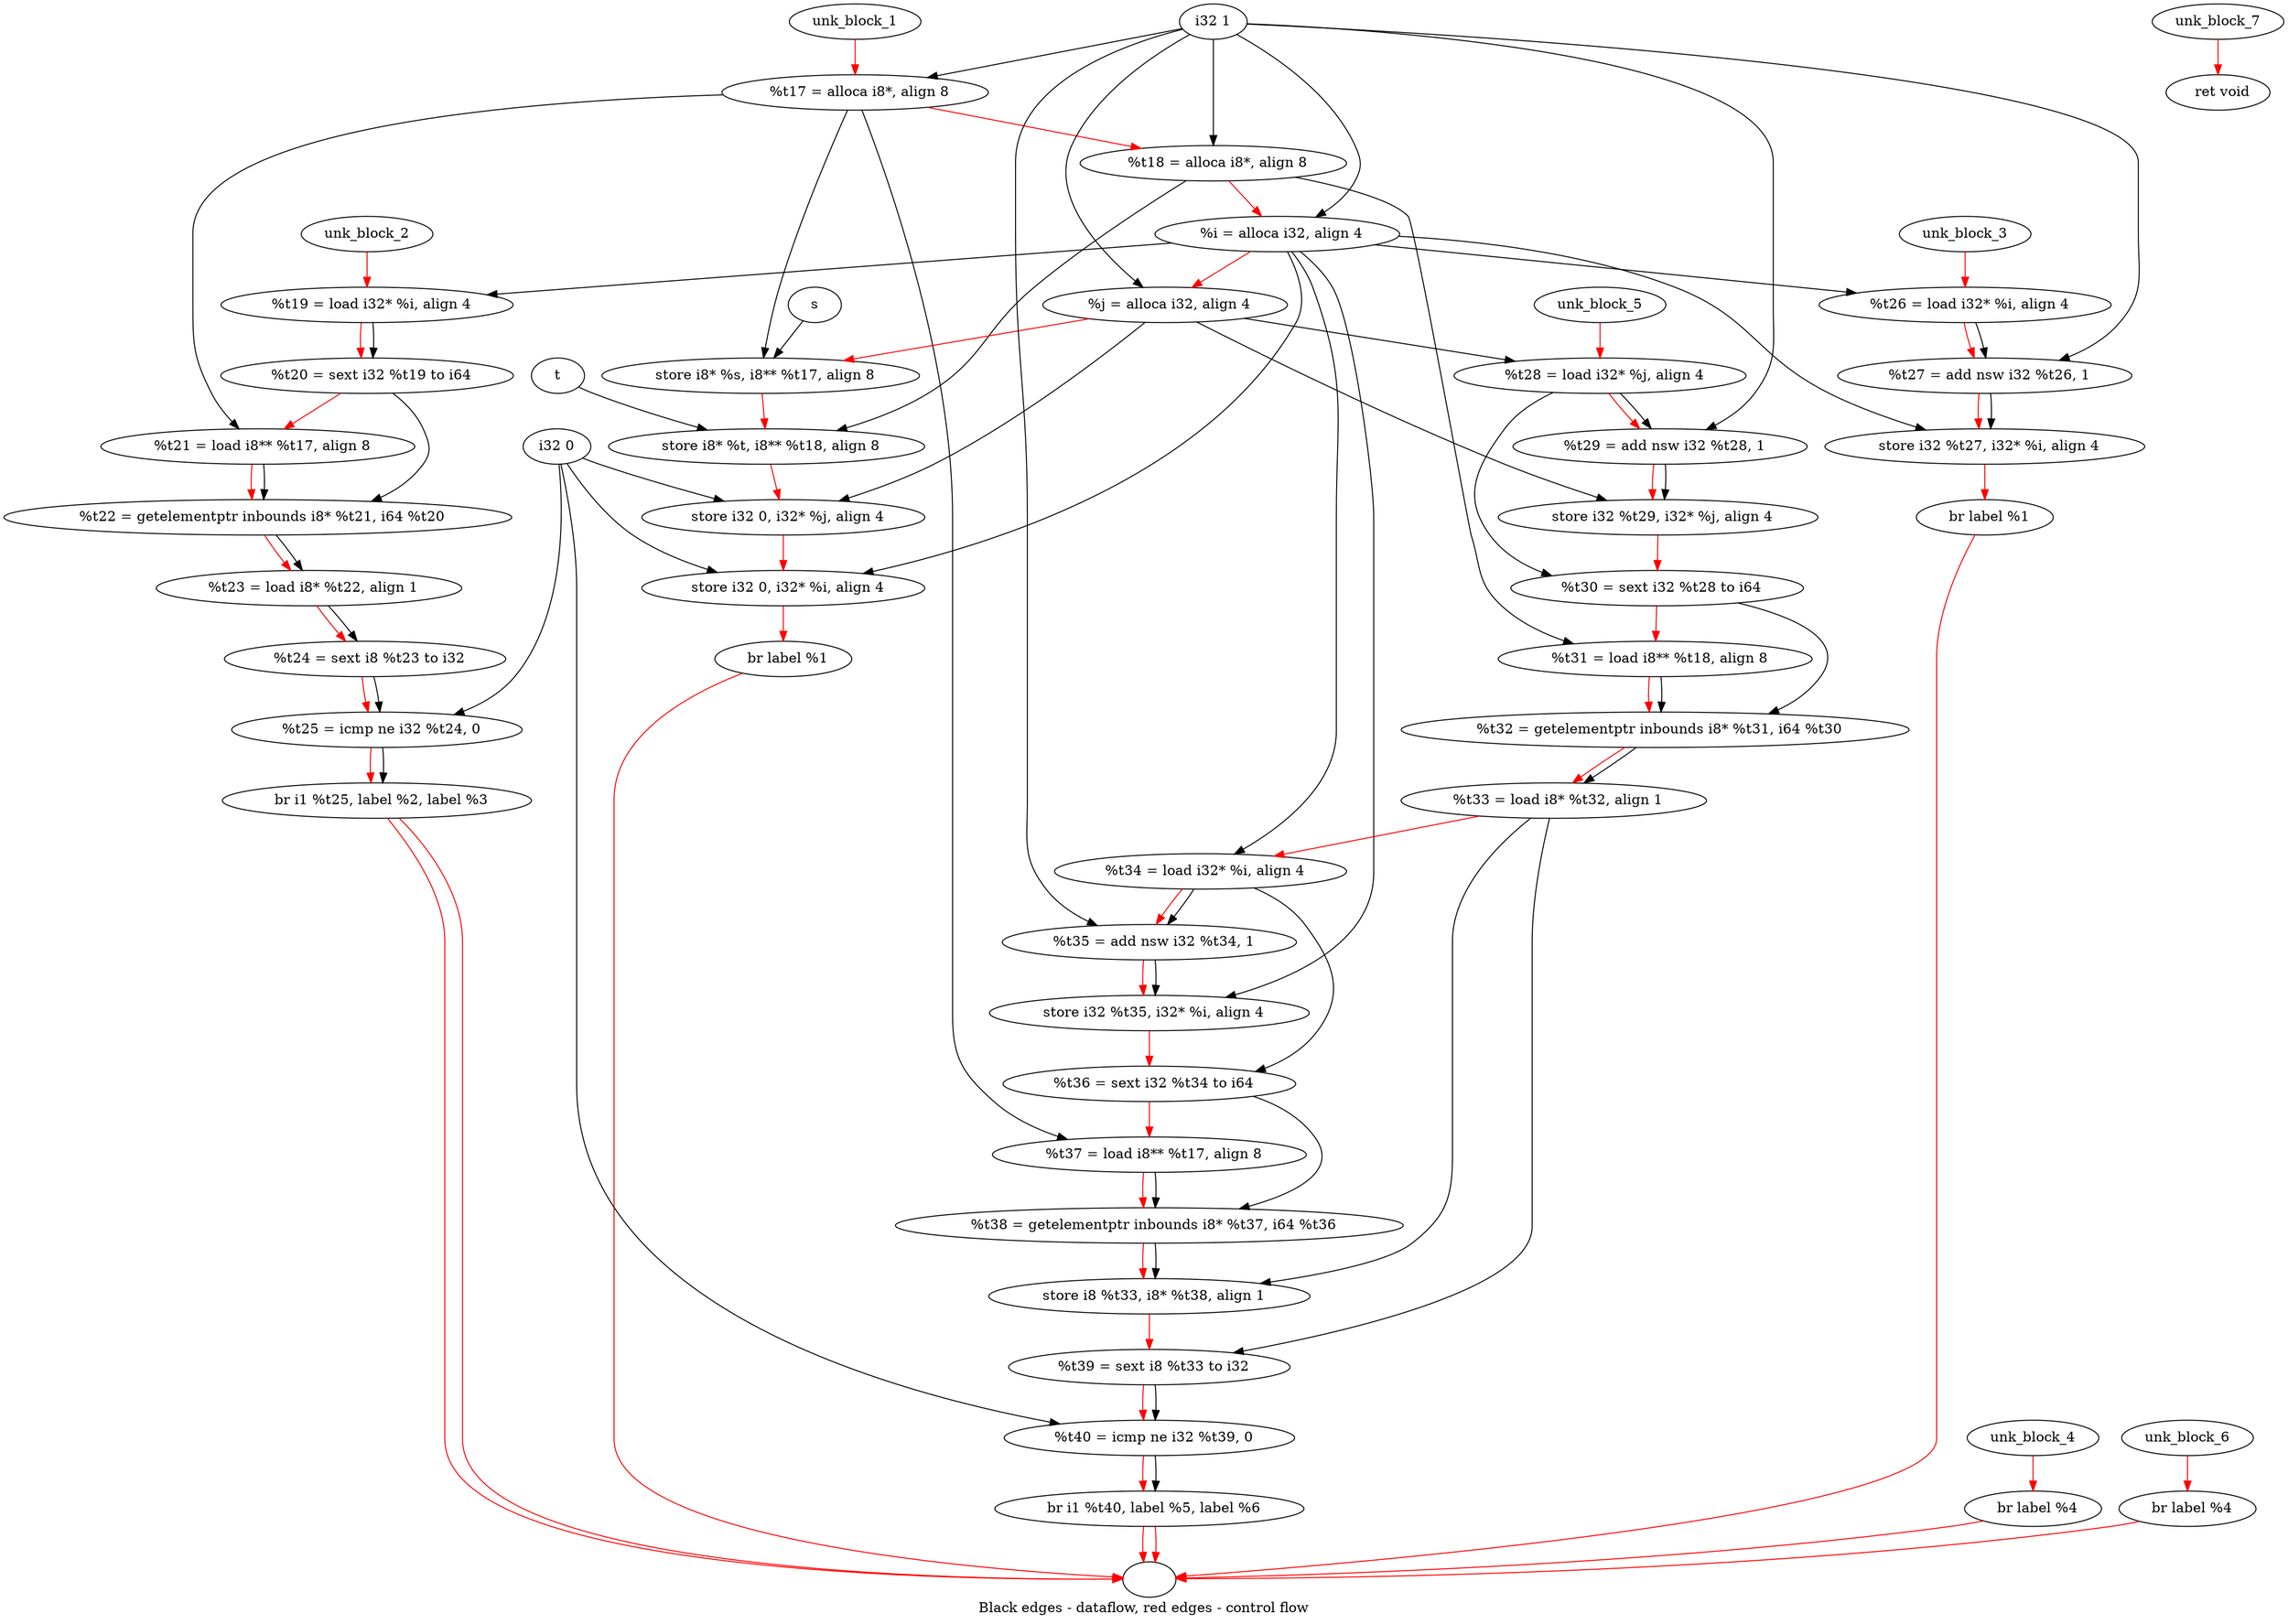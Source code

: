 digraph G {
compound=true
label="Black edges - dataflow, red edges - control flow"
"t17" [label="  %t17 = alloca i8*, align 8"]
"t18" [label="  %t18 = alloca i8*, align 8"]
"i" [label="  %i = alloca i32, align 4"]
"j" [label="  %j = alloca i32, align 4"]
"_1" [label="  store i8* %s, i8** %t17, align 8"]
"_2" [label="  store i8* %t, i8** %t18, align 8"]
"_3" [label="  store i32 0, i32* %j, align 4"]
"_4" [label="  store i32 0, i32* %i, align 4"]
"_5" [label="  br label %1"]
"unk_block_1" -> "t17"[color=red]
"i32 1" -> "t17"
"t17" -> "t18"[color=red weight=2]
"i32 1" -> "t18"
"t18" -> "i"[color=red weight=2]
"i32 1" -> "i"
"i" -> "j"[color=red weight=2]
"i32 1" -> "j"
"j" -> "_1"[color=red weight=2]
"s" -> "_1"
"t17" -> "_1"
"_1" -> "_2"[color=red weight=2]
"t" -> "_2"
"t18" -> "_2"
"_2" -> "_3"[color=red weight=2]
"i32 0" -> "_3"
"j" -> "_3"
"_3" -> "_4"[color=red weight=2]
"i32 0" -> "_4"
"i" -> "_4"
"_4" -> "_5"[color=red weight=2]
"_5" -> ""[color=red]

"t19" [label="  %t19 = load i32* %i, align 4"]
"t20" [label="  %t20 = sext i32 %t19 to i64"]
"t21" [label="  %t21 = load i8** %t17, align 8"]
"t22" [label="  %t22 = getelementptr inbounds i8* %t21, i64 %t20"]
"t23" [label="  %t23 = load i8* %t22, align 1"]
"t24" [label="  %t24 = sext i8 %t23 to i32"]
"t25" [label="  %t25 = icmp ne i32 %t24, 0"]
"_6" [label="  br i1 %t25, label %2, label %3"]
"unk_block_2" -> "t19"[color=red]
"i" -> "t19"
"t19" -> "t20"[color=red weight=2]
"t19" -> "t20"
"t20" -> "t21"[color=red weight=2]
"t17" -> "t21"
"t21" -> "t22"[color=red weight=2]
"t21" -> "t22"
"t20" -> "t22"
"t22" -> "t23"[color=red weight=2]
"t22" -> "t23"
"t23" -> "t24"[color=red weight=2]
"t23" -> "t24"
"t24" -> "t25"[color=red weight=2]
"t24" -> "t25"
"i32 0" -> "t25"
"t25" -> "_6"[color=red weight=2]
"t25" -> "_6"
"_6" -> ""[color=red]
"_6" -> ""[color=red]

"t26" [label="  %t26 = load i32* %i, align 4"]
"t27" [label="  %t27 = add nsw i32 %t26, 1"]
"_7" [label="  store i32 %t27, i32* %i, align 4"]
"_8" [label="  br label %1"]
"unk_block_3" -> "t26"[color=red]
"i" -> "t26"
"t26" -> "t27"[color=red weight=2]
"t26" -> "t27"
"i32 1" -> "t27"
"t27" -> "_7"[color=red weight=2]
"t27" -> "_7"
"i" -> "_7"
"_7" -> "_8"[color=red weight=2]
"_8" -> ""[color=red]

"_9" [label="  br label %4"]
"unk_block_4" -> "_9"[color=red]
"_9" -> ""[color=red]

"t28" [label="  %t28 = load i32* %j, align 4"]
"t29" [label="  %t29 = add nsw i32 %t28, 1"]
"_10" [label="  store i32 %t29, i32* %j, align 4"]
"t30" [label="  %t30 = sext i32 %t28 to i64"]
"t31" [label="  %t31 = load i8** %t18, align 8"]
"t32" [label="  %t32 = getelementptr inbounds i8* %t31, i64 %t30"]
"t33" [label="  %t33 = load i8* %t32, align 1"]
"t34" [label="  %t34 = load i32* %i, align 4"]
"t35" [label="  %t35 = add nsw i32 %t34, 1"]
"_11" [label="  store i32 %t35, i32* %i, align 4"]
"t36" [label="  %t36 = sext i32 %t34 to i64"]
"t37" [label="  %t37 = load i8** %t17, align 8"]
"t38" [label="  %t38 = getelementptr inbounds i8* %t37, i64 %t36"]
"_12" [label="  store i8 %t33, i8* %t38, align 1"]
"t39" [label="  %t39 = sext i8 %t33 to i32"]
"t40" [label="  %t40 = icmp ne i32 %t39, 0"]
"_13" [label="  br i1 %t40, label %5, label %6"]
"unk_block_5" -> "t28"[color=red]
"j" -> "t28"
"t28" -> "t29"[color=red weight=2]
"t28" -> "t29"
"i32 1" -> "t29"
"t29" -> "_10"[color=red weight=2]
"t29" -> "_10"
"j" -> "_10"
"_10" -> "t30"[color=red weight=2]
"t28" -> "t30"
"t30" -> "t31"[color=red weight=2]
"t18" -> "t31"
"t31" -> "t32"[color=red weight=2]
"t31" -> "t32"
"t30" -> "t32"
"t32" -> "t33"[color=red weight=2]
"t32" -> "t33"
"t33" -> "t34"[color=red weight=2]
"i" -> "t34"
"t34" -> "t35"[color=red weight=2]
"t34" -> "t35"
"i32 1" -> "t35"
"t35" -> "_11"[color=red weight=2]
"t35" -> "_11"
"i" -> "_11"
"_11" -> "t36"[color=red weight=2]
"t34" -> "t36"
"t36" -> "t37"[color=red weight=2]
"t17" -> "t37"
"t37" -> "t38"[color=red weight=2]
"t37" -> "t38"
"t36" -> "t38"
"t38" -> "_12"[color=red weight=2]
"t33" -> "_12"
"t38" -> "_12"
"_12" -> "t39"[color=red weight=2]
"t33" -> "t39"
"t39" -> "t40"[color=red weight=2]
"t39" -> "t40"
"i32 0" -> "t40"
"t40" -> "_13"[color=red weight=2]
"t40" -> "_13"
"_13" -> ""[color=red]
"_13" -> ""[color=red]

"_14" [label="  br label %4"]
"unk_block_6" -> "_14"[color=red]
"_14" -> ""[color=red]

"_15" [label="  ret void"]
"unk_block_7" -> "_15"[color=red]

}
